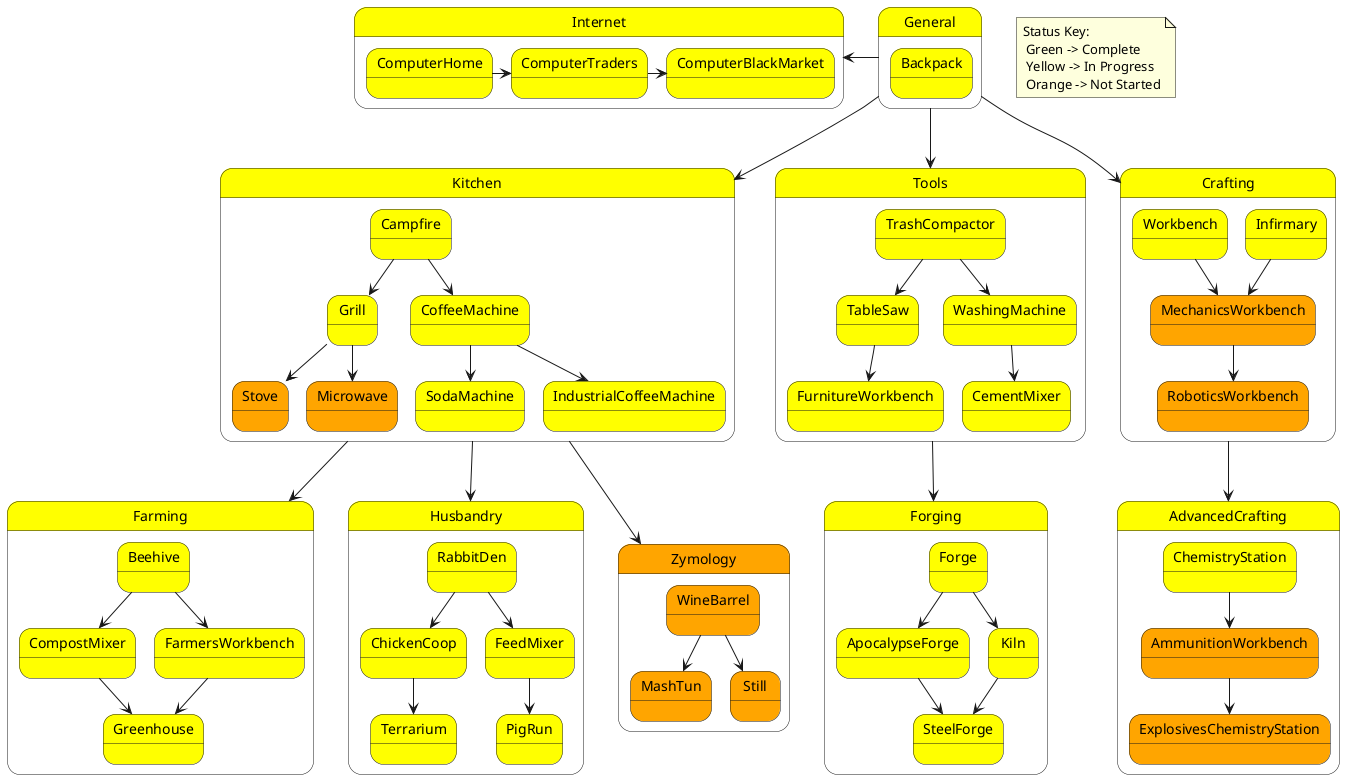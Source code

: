 @startuml

    note "Status Key: \n Green -> Complete \n Yellow -> In Progress \n Orange -> Not Started" as N1

    state General #yellow {
        state Backpack #yellow
    }

    state Kitchen #yellow {
        state Campfire #yellow
        Campfire --> Grill #yellow
        Campfire --> CoffeeMachine #yellow
        Grill --> Stove #orange
        Grill --> Microwave #orange
        CoffeeMachine --> SodaMachine #yellow
        CoffeeMachine --> IndustrialCoffeeMachine #yellow
    }

    state Internet #yellow {
        state ComputerHome #yellow
        ComputerHome -> ComputerTraders #yellow
        ComputerTraders -> ComputerBlackMarket #yellow
    }

    state Tools #yellow {
        state TrashCompactor #yellow
        TrashCompactor --> TableSaw #yellow
        TrashCompactor --> WashingMachine #yellow
        TableSaw --> FurnitureWorkbench #yellow
        WashingMachine --> CementMixer #yellow
    }

    state Farming #yellow {
        state Beehive #yellow
        Beehive --> CompostMixer #yellow
        Beehive --> FarmersWorkbench #yellow
        FarmersWorkbench --> Greenhouse #yellow
        CompostMixer --> Greenhouse #yellow

    }

    state Husbandry #yellow {
        state RabbitDen #yellow
        RabbitDen --> ChickenCoop #yellow
        RabbitDen --> FeedMixer #yellow
        FeedMixer --> PigRun #yellow
        ChickenCoop --> Terrarium #yellow
    }

    state Forging #yellow {
        state Forge #yellow
        Forge --> ApocalypseForge #yellow
        Forge --> Kiln #yellow
        ApocalypseForge --> SteelForge #yellow
        Kiln --> SteelForge
    }

    state Crafting #yellow {
        state Workbench #yellow
        state Infirmary #yellow
        Workbench --> MechanicsWorkbench #orange
        Infirmary --> MechanicsWorkbench #orange
        MechanicsWorkbench --> RoboticsWorkbench #orange
    }

    state AdvancedCrafting #yellow {
        state ChemistryStation #yellow
        ChemistryStation --> AmmunitionWorkbench #orange
        AmmunitionWorkbench --> ExplosivesChemistryStation #orange
    }

    state Zymology #orange {
        state WineBarrel #orange
        WineBarrel --> MashTun #orange
        WineBarrel --> Still #orange
    }

    General --> Kitchen
    General --> Tools
    General --> Crafting
    General -left> Internet
    Kitchen --> Farming
    Kitchen --> Husbandry
    Kitchen --> Zymology
    Tools --> Forging
    Crafting --> AdvancedCrafting


@enduml